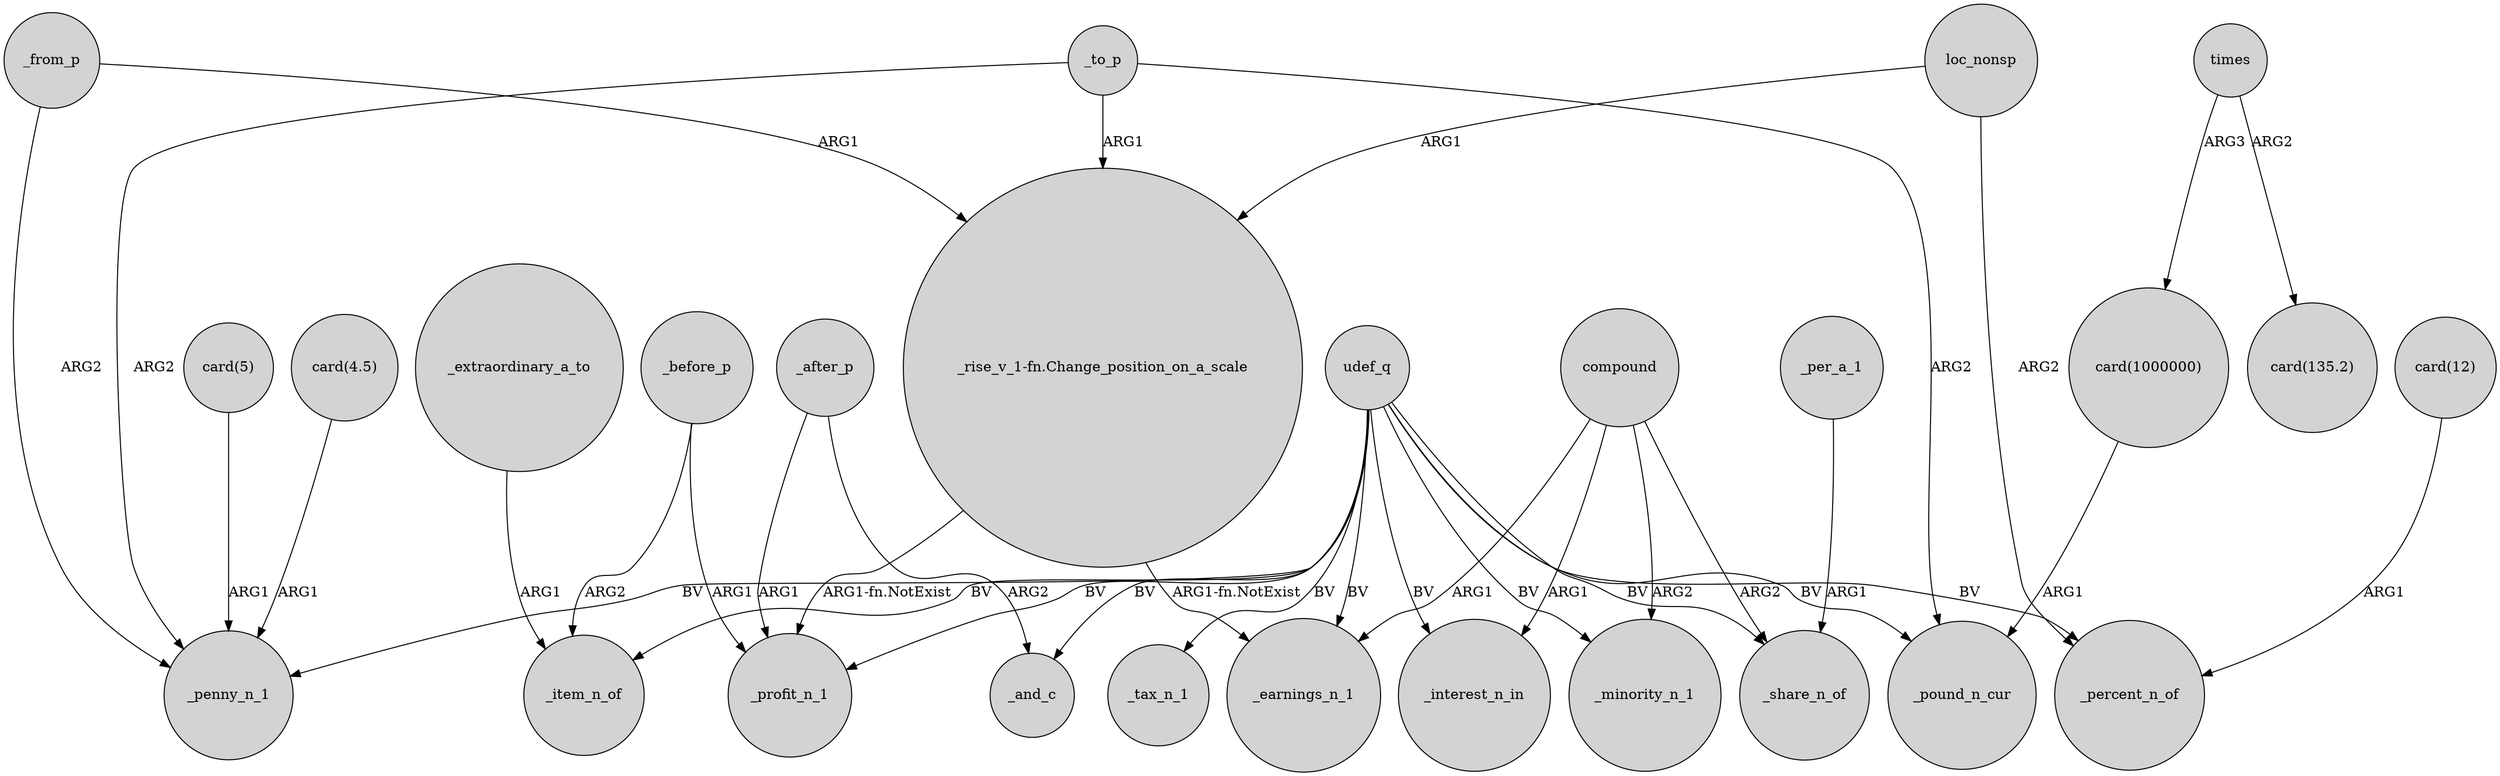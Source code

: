 digraph {
	node [shape=circle style=filled]
	"card(4.5)" -> _penny_n_1 [label=ARG1]
	_before_p -> _profit_n_1 [label=ARG1]
	_extraordinary_a_to -> _item_n_of [label=ARG1]
	udef_q -> _minority_n_1 [label=BV]
	"card(1000000)" -> _pound_n_cur [label=ARG1]
	_from_p -> _penny_n_1 [label=ARG2]
	udef_q -> _earnings_n_1 [label=BV]
	compound -> _earnings_n_1 [label=ARG1]
	_per_a_1 -> _share_n_of [label=ARG1]
	udef_q -> _pound_n_cur [label=BV]
	udef_q -> _interest_n_in [label=BV]
	compound -> _share_n_of [label=ARG2]
	_to_p -> _penny_n_1 [label=ARG2]
	times -> "card(135.2)" [label=ARG2]
	_before_p -> _item_n_of [label=ARG2]
	udef_q -> _tax_n_1 [label=BV]
	udef_q -> _item_n_of [label=BV]
	"card(5)" -> _penny_n_1 [label=ARG1]
	compound -> _minority_n_1 [label=ARG2]
	times -> "card(1000000)" [label=ARG3]
	loc_nonsp -> _percent_n_of [label=ARG2]
	loc_nonsp -> "_rise_v_1-fn.Change_position_on_a_scale" [label=ARG1]
	"_rise_v_1-fn.Change_position_on_a_scale" -> _earnings_n_1 [label="ARG1-fn.NotExist"]
	udef_q -> _share_n_of [label=BV]
	_after_p -> _profit_n_1 [label=ARG1]
	"card(12)" -> _percent_n_of [label=ARG1]
	udef_q -> _penny_n_1 [label=BV]
	_after_p -> _and_c [label=ARG2]
	udef_q -> _profit_n_1 [label=BV]
	compound -> _interest_n_in [label=ARG1]
	udef_q -> _percent_n_of [label=BV]
	udef_q -> _and_c [label=BV]
	_to_p -> "_rise_v_1-fn.Change_position_on_a_scale" [label=ARG1]
	_to_p -> _pound_n_cur [label=ARG2]
	_from_p -> "_rise_v_1-fn.Change_position_on_a_scale" [label=ARG1]
	"_rise_v_1-fn.Change_position_on_a_scale" -> _profit_n_1 [label="ARG1-fn.NotExist"]
}
